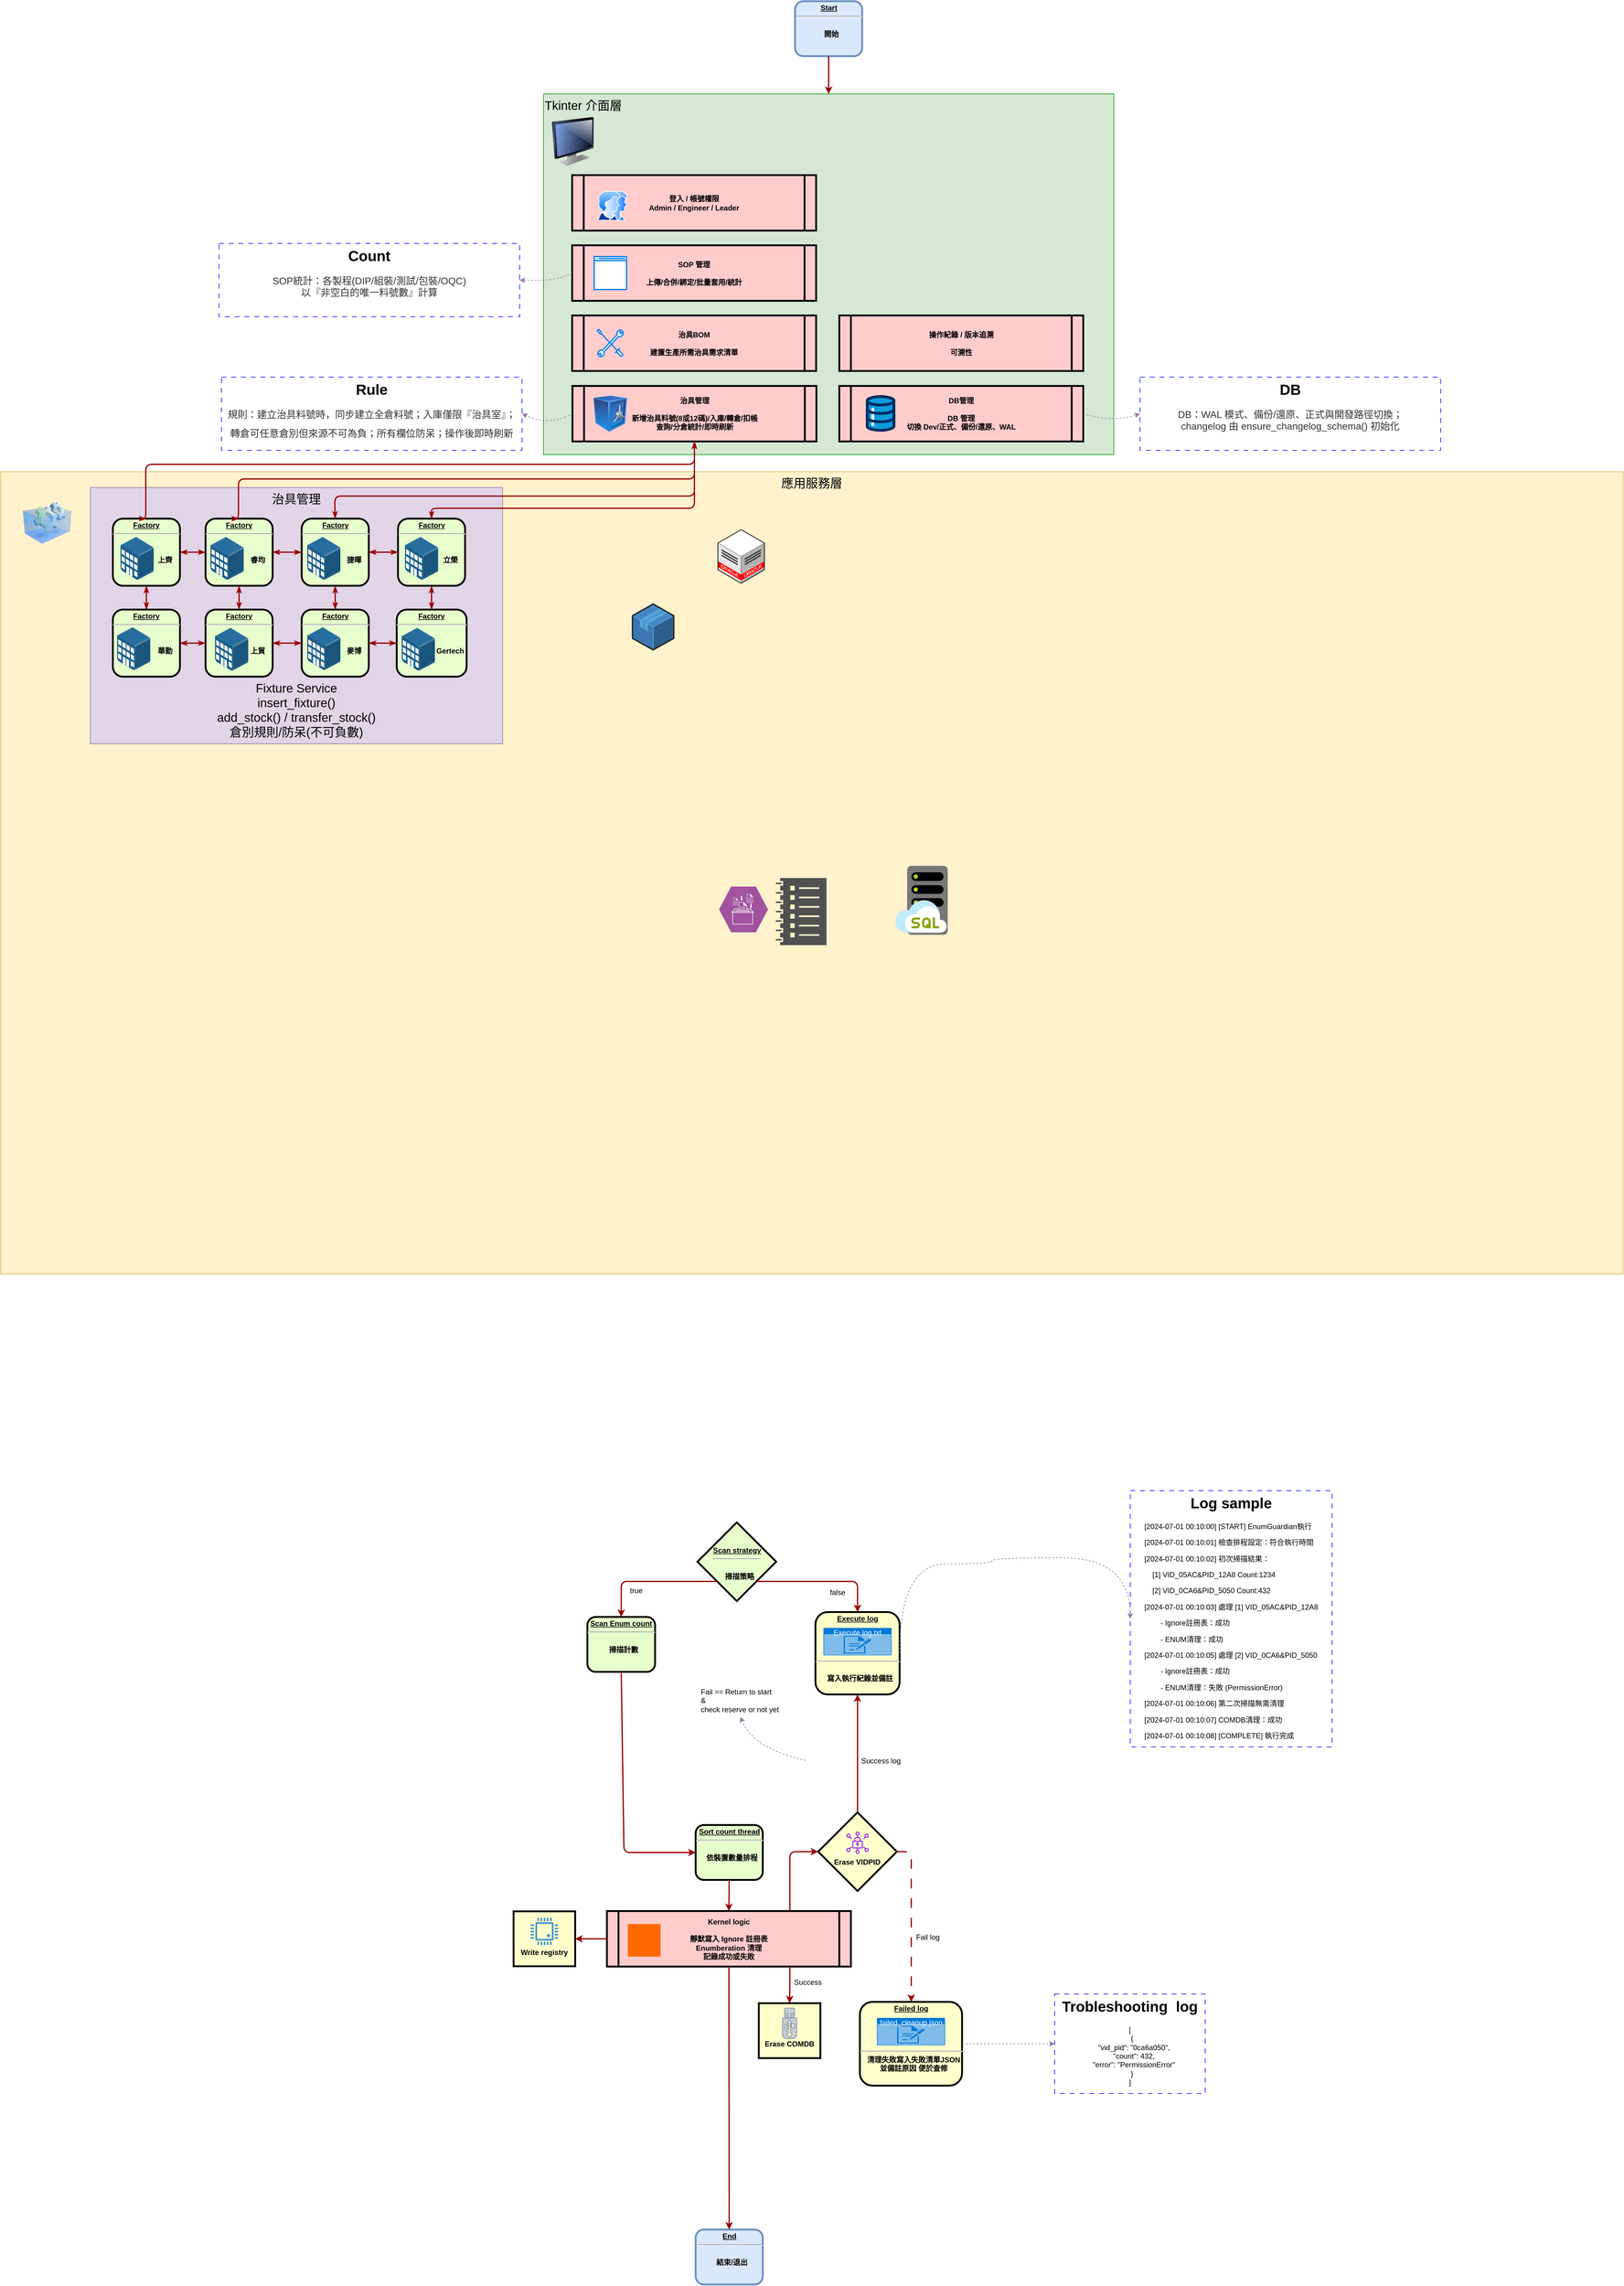 <mxfile version="28.1.0">
  <diagram name="第1頁" id="_NxodvjAOO-UwxukyWYw">
    <mxGraphModel dx="2137" dy="738" grid="0" gridSize="10" guides="1" tooltips="1" connect="1" arrows="1" fold="1" page="1" pageScale="1" pageWidth="827" pageHeight="1169" math="0" shadow="0">
      <root>
        <mxCell id="0" />
        <mxCell id="1" parent="0" />
        <mxCell id="VIas7DstL4jLXsS-fGNQ-130" value="&lt;span style=&quot;font-size: 20px; text-align: center;&quot;&gt;Tkinter 介面層&lt;/span&gt;" style="whiteSpace=wrap;html=1;fillColor=#d5e8d4;fontSize=14;strokeColor=#009900;verticalAlign=top;align=left;" vertex="1" parent="1">
          <mxGeometry x="798" y="231" width="935" height="591" as="geometry" />
        </mxCell>
        <mxCell id="VIas7DstL4jLXsS-fGNQ-63" value="&lt;span style=&quot;font-size: 20px;&quot;&gt;應用服務層&lt;/span&gt;" style="whiteSpace=wrap;html=1;fillColor=#fff2cc;fontSize=14;strokeColor=#d6b656;verticalAlign=top;align=center;" vertex="1" parent="1">
          <mxGeometry x="-92" y="850" width="2660" height="1315" as="geometry" />
        </mxCell>
        <mxCell id="VIas7DstL4jLXsS-fGNQ-120" value="&lt;span style=&quot;font-size: 20px;&quot;&gt;治具管理&lt;/span&gt;&lt;br&gt;&lt;br&gt;&lt;br&gt;&lt;br&gt;&lt;br&gt;&lt;br&gt;&lt;br&gt;&lt;br&gt;&lt;br&gt;&lt;br&gt;&lt;br&gt;&lt;br&gt;&lt;br&gt;&lt;br&gt;&lt;br&gt;&lt;br&gt;&lt;br&gt;&lt;br&gt;&lt;div style=&quot;&quot;&gt;&lt;span style=&quot;font-size: 20px;&quot;&gt;Fixture Service&lt;/span&gt;&lt;/div&gt;&lt;div style=&quot;&quot;&gt;&lt;span style=&quot;font-size: 20px;&quot;&gt;insert_fixture()&lt;/span&gt;&lt;/div&gt;&lt;div style=&quot;&quot;&gt;&lt;span style=&quot;font-size: 20px;&quot;&gt;add_stock() / transfer_stock()&lt;/span&gt;&lt;/div&gt;&lt;div style=&quot;&quot;&gt;&lt;span style=&quot;font-size: 20px;&quot;&gt;倉別規則/防呆(不可負數)&lt;/span&gt;&lt;/div&gt;" style="whiteSpace=wrap;html=1;fillColor=#e1d5e7;fontSize=14;strokeColor=#9673a6;verticalAlign=top;" vertex="1" parent="1">
          <mxGeometry x="55" y="876" width="676" height="420" as="geometry" />
        </mxCell>
        <mxCell id="VIas7DstL4jLXsS-fGNQ-39" value="&lt;p style=&quot;margin: 0px; margin-top: 4px; text-align: center; text-decoration: underline;&quot;&gt;Factory&lt;/p&gt;&lt;hr&gt;&lt;p style=&quot;margin: 0px; margin-left: 8px;&quot;&gt;&lt;span style=&quot;background-color: transparent; color: light-dark(rgb(0, 0, 0), rgb(255, 255, 255));&quot;&gt;&lt;br&gt;&lt;/span&gt;&lt;/p&gt;&lt;p style=&quot;margin: 0px; margin-left: 8px;&quot;&gt;&lt;span style=&quot;background-color: transparent; color: light-dark(rgb(0, 0, 0), rgb(255, 255, 255));&quot;&gt;&lt;span style=&quot;white-space: pre;&quot;&gt;&#x9;&lt;/span&gt;&lt;br&gt;&lt;span style=&quot;white-space: pre;&quot;&gt;&#x9;&lt;/span&gt;&lt;span style=&quot;white-space: pre;&quot;&gt;&#x9;&lt;/span&gt;華勤&lt;/span&gt;&lt;/p&gt;&lt;p style=&quot;margin: 0px; margin-left: 8px;&quot;&gt;&lt;/p&gt;&lt;p style=&quot;margin: 0px; margin-left: 8px;&quot;&gt;&lt;/p&gt;" style="verticalAlign=middle;align=center;overflow=fill;fontSize=12;fontFamily=Helvetica;html=1;rounded=1;fontStyle=1;strokeWidth=3;fillColor=#E6FFCC;strokeOpacity=100;" vertex="1" parent="1">
          <mxGeometry x="92" y="1076" width="110" height="110" as="geometry" />
        </mxCell>
        <mxCell id="GHc4ciqTXYVALi_jFt4Q-3" value="&#xa;&#xa;&#xa;Write registry" style="whiteSpace=wrap;align=center;verticalAlign=middle;fontStyle=1;strokeWidth=3;fillColor=#FFFFCC" parent="1" vertex="1">
          <mxGeometry x="749" y="3209.5" width="101" height="90" as="geometry" />
        </mxCell>
        <mxCell id="GHc4ciqTXYVALi_jFt4Q-4" value="Kernel logic&#xa;&#xa;靜默寫入 Ignore 註冊表&#xa;Enumberation 清理&#xa;記錄成功或失敗" style="shape=process;whiteSpace=wrap;align=center;verticalAlign=middle;size=0.048;fontStyle=1;strokeWidth=3;fillColor=#FFCCCC" parent="1" vertex="1">
          <mxGeometry x="902" y="3209" width="400" height="91" as="geometry" />
        </mxCell>
        <mxCell id="GHc4ciqTXYVALi_jFt4Q-6" value="" style="edgeStyle=elbowEdgeStyle;elbow=horizontal;strokeColor=#990000;strokeWidth=2;entryX=1;entryY=0.5;entryDx=0;entryDy=0;exitX=0;exitY=0.5;exitDx=0;exitDy=0;" parent="1" source="GHc4ciqTXYVALi_jFt4Q-4" target="GHc4ciqTXYVALi_jFt4Q-3" edge="1">
          <mxGeometry width="100" height="100" relative="1" as="geometry">
            <mxPoint x="1056" y="3436" as="sourcePoint" />
            <mxPoint x="746" y="3477" as="targetPoint" />
            <Array as="points">
              <mxPoint x="874" y="3246" />
            </Array>
          </mxGeometry>
        </mxCell>
        <mxCell id="GHc4ciqTXYVALi_jFt4Q-7" value="true" style="text;spacingTop=-5;align=center" parent="1" vertex="1">
          <mxGeometry x="935" y="2675" width="30.5" height="17" as="geometry" />
        </mxCell>
        <mxCell id="GHc4ciqTXYVALi_jFt4Q-9" value="&lt;p style=&quot;margin: 0px; margin-top: 4px; text-align: center; text-decoration: underline;&quot;&gt;Factory&lt;/p&gt;&lt;hr&gt;&lt;p style=&quot;margin: 0px; margin-left: 8px;&quot;&gt;&lt;span style=&quot;background-color: transparent; color: light-dark(rgb(0, 0, 0), rgb(255, 255, 255));&quot;&gt;&lt;br&gt;&lt;/span&gt;&lt;/p&gt;&lt;p style=&quot;margin: 0px; margin-left: 8px;&quot;&gt;&lt;span style=&quot;background-color: transparent; color: light-dark(rgb(0, 0, 0), rgb(255, 255, 255));&quot;&gt;&lt;span style=&quot;white-space: pre;&quot;&gt;&#x9;&lt;/span&gt;&lt;br&gt;&lt;span style=&quot;white-space: pre;&quot;&gt;&#x9;&lt;/span&gt;&lt;span style=&quot;white-space: pre;&quot;&gt;&#x9;&lt;/span&gt;上齊&lt;/span&gt;&lt;/p&gt;&lt;p style=&quot;margin: 0px; margin-left: 8px;&quot;&gt;&lt;/p&gt;&lt;p style=&quot;margin: 0px; margin-left: 8px;&quot;&gt;&lt;/p&gt;" style="verticalAlign=middle;align=center;overflow=fill;fontSize=12;fontFamily=Helvetica;html=1;rounded=1;fontStyle=1;strokeWidth=3;fillColor=#E6FFCC;strokeOpacity=100;" parent="1" vertex="1">
          <mxGeometry x="92" y="927" width="110" height="110" as="geometry" />
        </mxCell>
        <mxCell id="GHc4ciqTXYVALi_jFt4Q-10" value="&lt;p style=&quot;font-weight: 700; text-wrap-mode: nowrap; text-decoration-line: underline; margin: 4px 0px 0px;&quot;&gt;Scan strategy&lt;/p&gt;&lt;hr style=&quot;font-weight: 700; text-wrap-mode: nowrap;&quot;&gt;&lt;p style=&quot;font-weight: 700; text-wrap-mode: nowrap; margin: 0px 0px 0px 8px;&quot;&gt;&lt;br&gt;&lt;/p&gt;&lt;p style=&quot;font-weight: 700; text-wrap-mode: nowrap; margin: 0px 0px 0px 8px;&quot;&gt;掃描策略&lt;/p&gt;" style="rhombus;whiteSpace=wrap;html=1;fillColor=#E6FFCC;strokeColor=#000000;strokeWidth=3;" parent="1" vertex="1">
          <mxGeometry x="1050.5" y="2572" width="129" height="129" as="geometry" />
        </mxCell>
        <mxCell id="GHc4ciqTXYVALi_jFt4Q-13" value="&lt;p style=&quot;margin: 0px; margin-top: 4px; text-align: center; text-decoration: underline;&quot;&gt;&lt;strong&gt;Start&lt;/strong&gt;&lt;/p&gt;&lt;hr&gt;&lt;p style=&quot;margin: 0px 0px 0px 8px;&quot;&gt;&lt;span style=&quot;background-color: transparent; color: light-dark(rgb(0, 0, 0), rgb(255, 255, 255));&quot;&gt;&lt;br&gt;開始&lt;/span&gt;&lt;/p&gt;" style="verticalAlign=middle;align=center;overflow=fill;fontSize=12;fontFamily=Helvetica;html=1;rounded=1;fontStyle=1;strokeWidth=3;fillColor=#dae8fc;strokeColor=#6c8ebf;" parent="1" vertex="1">
          <mxGeometry x="1210.5" y="79" width="110" height="90" as="geometry" />
        </mxCell>
        <mxCell id="GHc4ciqTXYVALi_jFt4Q-14" value="&lt;h1 style=&quot;margin-top: 0px;&quot;&gt;Rule&lt;/h1&gt;&lt;p style=&quot;&quot;&gt;&lt;span style=&quot;color: rgb(51, 51, 51); font-family: &amp;quot;trebuchet ms&amp;quot;, verdana, arial, sans-serif; font-size: 16px; text-wrap-mode: nowrap;&quot;&gt;規則：建立治具料號時，同步建立全倉料號；入庫僅限『治具室』；&lt;/span&gt;&lt;/p&gt;&lt;p style=&quot;&quot;&gt;&lt;span style=&quot;color: rgb(51, 51, 51); font-family: &amp;quot;trebuchet ms&amp;quot;, verdana, arial, sans-serif; font-size: 16px; text-wrap-mode: nowrap;&quot;&gt;轉倉可任意倉別但來源不可為負；所有欄位防呆；操作後即時刷新&lt;/span&gt;&lt;/p&gt;&lt;p&gt;&lt;/p&gt;" style="text;html=1;whiteSpace=wrap;overflow=hidden;rounded=0;align=center;fillColor=none;strokeColor=#0000FF;dashed=1;dashPattern=8 8;" parent="1" vertex="1">
          <mxGeometry x="270" y="695" width="492.9" height="120" as="geometry" />
        </mxCell>
        <mxCell id="GHc4ciqTXYVALi_jFt4Q-16" value="&lt;p style=&quot;margin: 0px; margin-top: 4px; text-align: center; text-decoration: underline;&quot;&gt;Scan Enum count&lt;/p&gt;&lt;hr&gt;&lt;p style=&quot;margin: 0px; margin-left: 8px;&quot;&gt;&lt;br&gt;&lt;/p&gt;&lt;p style=&quot;margin: 0px; margin-left: 8px;&quot;&gt;掃描計數&lt;/p&gt;" style="verticalAlign=middle;align=center;overflow=fill;fontSize=12;fontFamily=Helvetica;html=1;rounded=1;fontStyle=1;strokeWidth=3;fillColor=#E6FFCC;strokeOpacity=100;" parent="1" vertex="1">
          <mxGeometry x="870" y="2727" width="111" height="90" as="geometry" />
        </mxCell>
        <mxCell id="GHc4ciqTXYVALi_jFt4Q-17" value="" style="edgeStyle=orthogonalEdgeStyle;strokeColor=#990000;strokeWidth=2;entryX=0.5;entryY=0;entryDx=0;entryDy=0;exitX=0;exitY=1;exitDx=0;exitDy=0;" parent="1" source="GHc4ciqTXYVALi_jFt4Q-10" target="GHc4ciqTXYVALi_jFt4Q-16" edge="1">
          <mxGeometry width="100" height="100" relative="1" as="geometry">
            <mxPoint x="1041" y="2973" as="sourcePoint" />
            <mxPoint x="987" y="2953" as="targetPoint" />
          </mxGeometry>
        </mxCell>
        <mxCell id="GHc4ciqTXYVALi_jFt4Q-18" value="" style="edgeStyle=orthogonalEdgeStyle;strokeColor=#990000;strokeWidth=2;exitX=1;exitY=1;exitDx=0;exitDy=0;entryX=0.5;entryY=0;entryDx=0;entryDy=0;" parent="1" source="GHc4ciqTXYVALi_jFt4Q-10" target="GHc4ciqTXYVALi_jFt4Q-19" edge="1">
          <mxGeometry width="100" height="100" relative="1" as="geometry">
            <mxPoint x="1180" y="2952.02" as="sourcePoint" />
            <mxPoint x="1290" y="2865" as="targetPoint" />
          </mxGeometry>
        </mxCell>
        <mxCell id="GHc4ciqTXYVALi_jFt4Q-19" value="&lt;p style=&quot;margin: 0px; margin-top: 4px; text-align: center; text-decoration: underline;&quot;&gt;&lt;strong&gt;Execute log&lt;/strong&gt;&lt;/p&gt;&lt;p style=&quot;margin: 0px; margin-top: 4px; text-align: center; text-decoration: underline;&quot;&gt;&lt;strong&gt;&lt;br&gt;&lt;/strong&gt;&lt;/p&gt;&lt;p style=&quot;margin: 0px; margin-top: 4px; text-align: center; text-decoration: underline;&quot;&gt;&lt;strong&gt;&lt;br&gt;&lt;/strong&gt;&lt;/p&gt;&lt;p style=&quot;margin: 0px; margin-top: 4px; text-align: center; text-decoration: underline;&quot;&gt;&lt;strong&gt;&lt;br&gt;&lt;/strong&gt;&lt;/p&gt;&lt;hr&gt;&lt;p style=&quot;margin: 0px; margin-left: 8px;&quot;&gt;&lt;span style=&quot;background-color: transparent; color: light-dark(rgb(0, 0, 0), rgb(255, 255, 255));&quot;&gt;&lt;br&gt;&lt;/span&gt;&lt;/p&gt;&lt;p style=&quot;margin: 0px; margin-left: 8px;&quot;&gt;&lt;span style=&quot;background-color: transparent; color: light-dark(rgb(0, 0, 0), rgb(255, 255, 255));&quot;&gt;寫入執行紀錄並備註&lt;/span&gt;&lt;/p&gt;" style="verticalAlign=middle;align=center;overflow=fill;fontSize=12;fontFamily=Helvetica;html=1;rounded=1;fontStyle=1;strokeWidth=3;fillColor=#FFFFCC;strokeOpacity=100;strokeColor=default;" parent="1" vertex="1">
          <mxGeometry x="1243.9" y="2719" width="138" height="135" as="geometry" />
        </mxCell>
        <mxCell id="GHc4ciqTXYVALi_jFt4Q-20" value="false" style="text;spacingTop=-5;align=center" parent="1" vertex="1">
          <mxGeometry x="1265" y="2678" width="30.5" height="17" as="geometry" />
        </mxCell>
        <mxCell id="GHc4ciqTXYVALi_jFt4Q-21" value="&lt;p style=&quot;margin: 0px; margin-top: 4px; text-align: center; text-decoration: underline;&quot;&gt;Sort count thread&lt;/p&gt;&lt;hr&gt;&lt;p style=&quot;margin: 0px; margin-left: 8px;&quot;&gt;&lt;br&gt;&lt;/p&gt;&lt;p style=&quot;margin: 0px; margin-left: 8px;&quot;&gt;依裝置數量排程&lt;/p&gt;" style="verticalAlign=middle;align=center;overflow=fill;fontSize=12;fontFamily=Helvetica;html=1;rounded=1;fontStyle=1;strokeWidth=3;fillColor=#E6FFCC;strokeOpacity=100;" parent="1" vertex="1">
          <mxGeometry x="1047.5" y="3068" width="110" height="90" as="geometry" />
        </mxCell>
        <mxCell id="GHc4ciqTXYVALi_jFt4Q-22" value="" style="edgeStyle=none;noEdgeStyle=1;strokeColor=#990000;strokeWidth=2;exitX=0.5;exitY=1;exitDx=0;exitDy=0;entryX=0;entryY=0.5;entryDx=0;entryDy=0;" parent="1" source="GHc4ciqTXYVALi_jFt4Q-16" target="GHc4ciqTXYVALi_jFt4Q-21" edge="1">
          <mxGeometry width="100" height="100" relative="1" as="geometry">
            <mxPoint x="1024" y="3020" as="sourcePoint" />
            <mxPoint x="1025" y="3071" as="targetPoint" />
            <Array as="points">
              <mxPoint x="930" y="3113" />
            </Array>
          </mxGeometry>
        </mxCell>
        <mxCell id="GHc4ciqTXYVALi_jFt4Q-23" value="" style="edgeStyle=none;noEdgeStyle=1;strokeColor=#990000;strokeWidth=2;exitX=0.5;exitY=1;exitDx=0;exitDy=0;entryX=0.5;entryY=0;entryDx=0;entryDy=0;" parent="1" source="GHc4ciqTXYVALi_jFt4Q-21" target="GHc4ciqTXYVALi_jFt4Q-4" edge="1">
          <mxGeometry width="100" height="100" relative="1" as="geometry">
            <mxPoint x="1046" y="3175" as="sourcePoint" />
            <mxPoint x="1047" y="3226" as="targetPoint" />
          </mxGeometry>
        </mxCell>
        <mxCell id="GHc4ciqTXYVALi_jFt4Q-24" value="" style="pointerEvents=1;shadow=0;dashed=0;html=1;strokeColor=none;fillColor=#4495D1;labelPosition=center;verticalLabelPosition=bottom;verticalAlign=top;align=center;outlineConnect=0;shape=mxgraph.veeam.cpu;" parent="1" vertex="1">
          <mxGeometry x="777.1" y="3220" width="44.8" height="44.8" as="geometry" />
        </mxCell>
        <mxCell id="GHc4ciqTXYVALi_jFt4Q-25" value="" style="points=[];aspect=fixed;html=1;align=center;shadow=0;dashed=0;fillColor=#FF6A00;strokeColor=none;shape=mxgraph.alibaba_cloud.logic_composer;movable=1;resizable=1;rotatable=1;deletable=1;editable=1;locked=0;connectable=1;" parent="1" vertex="1">
          <mxGeometry x="936.3" y="3230.3" width="53.7" height="53.4" as="geometry" />
        </mxCell>
        <mxCell id="GHc4ciqTXYVALi_jFt4Q-26" value="&lt;p style=&quot;font-weight: 700; text-wrap-mode: nowrap; margin: 4px 0px 0px;&quot;&gt;&lt;span style=&quot;text-wrap-mode: wrap; background-color: transparent; color: light-dark(rgb(0, 0, 0), rgb(255, 255, 255));&quot;&gt;&lt;br&gt;&lt;br&gt;Erase VIDPID&lt;/span&gt;&lt;/p&gt;" style="rhombus;whiteSpace=wrap;html=1;fillColor=#FFFFCC;strokeColor=default;strokeWidth=3;" parent="1" vertex="1">
          <mxGeometry x="1248.4" y="3047.16" width="129" height="129" as="geometry" />
        </mxCell>
        <mxCell id="GHc4ciqTXYVALi_jFt4Q-27" value="" style="sketch=0;points=[[0,0,0],[0.25,0,0],[0.5,0,0],[0.75,0,0],[1,0,0],[0,1,0],[0.25,1,0],[0.5,1,0],[0.75,1,0],[1,1,0],[0,0.25,0],[0,0.5,0],[0,0.75,0],[1,0.25,0],[1,0.5,0],[1,0.75,0]];outlineConnect=0;fontColor=#232F3E;fillColor=none;strokeColor=#7F00FF;dashed=0;verticalLabelPosition=bottom;verticalAlign=top;align=center;html=1;fontSize=12;fontStyle=0;aspect=fixed;shape=mxgraph.aws4.resourceIcon;resIcon=mxgraph.aws4.clean_rooms;" parent="1" vertex="1">
          <mxGeometry x="1289.85" y="3074.1" width="46.1" height="46.1" as="geometry" />
        </mxCell>
        <mxCell id="GHc4ciqTXYVALi_jFt4Q-28" value="" style="edgeStyle=elbowEdgeStyle;elbow=horizontal;strokeColor=#990000;strokeWidth=2;entryX=0;entryY=0.5;entryDx=0;entryDy=0;exitX=0.75;exitY=0;exitDx=0;exitDy=0;" parent="1" source="GHc4ciqTXYVALi_jFt4Q-4" target="GHc4ciqTXYVALi_jFt4Q-26" edge="1">
          <mxGeometry width="100" height="100" relative="1" as="geometry">
            <mxPoint x="1304" y="3256.44" as="sourcePoint" />
            <mxPoint x="1363" y="3254" as="targetPoint" />
            <Array as="points">
              <mxPoint x="1202" y="3156" />
            </Array>
          </mxGeometry>
        </mxCell>
        <mxCell id="GHc4ciqTXYVALi_jFt4Q-29" value="" style="edgeStyle=elbowEdgeStyle;strokeColor=#990000;strokeWidth=2;exitX=0.5;exitY=0;exitDx=0;exitDy=0;entryX=0.5;entryY=1;entryDx=0;entryDy=0;elbow=vertical;" parent="1" source="GHc4ciqTXYVALi_jFt4Q-26" target="GHc4ciqTXYVALi_jFt4Q-19" edge="1">
          <mxGeometry width="100" height="100" relative="1" as="geometry">
            <mxPoint x="1362" y="3170" as="sourcePoint" />
            <mxPoint x="1443" y="3114" as="targetPoint" />
          </mxGeometry>
        </mxCell>
        <mxCell id="GHc4ciqTXYVALi_jFt4Q-30" value="" style="edgeStyle=elbowEdgeStyle;elbow=horizontal;strokeColor=#990000;strokeWidth=2;dashed=1;dashPattern=8 8;entryX=0.5;entryY=0;entryDx=0;entryDy=0;exitX=1;exitY=0.5;exitDx=0;exitDy=0;" parent="1" source="GHc4ciqTXYVALi_jFt4Q-26" target="GHc4ciqTXYVALi_jFt4Q-40" edge="1">
          <mxGeometry width="100" height="100" relative="1" as="geometry">
            <mxPoint x="1429" y="3320" as="sourcePoint" />
            <mxPoint x="1429" y="3365" as="targetPoint" />
            <Array as="points">
              <mxPoint x="1401" y="3370" />
            </Array>
          </mxGeometry>
        </mxCell>
        <mxCell id="GHc4ciqTXYVALi_jFt4Q-32" value="Success log" style="text;whiteSpace=wrap;" parent="1" vertex="1">
          <mxGeometry x="1316.75" y="2949" width="70" height="26.67" as="geometry" />
        </mxCell>
        <mxCell id="GHc4ciqTXYVALi_jFt4Q-33" value="Fail log" style="text;whiteSpace=wrap;" parent="1" vertex="1">
          <mxGeometry x="1407" y="3238.13" width="45" height="26.67" as="geometry" />
        </mxCell>
        <mxCell id="GHc4ciqTXYVALi_jFt4Q-34" value="Fail == Return to start &#xa;&amp;&#xa;check reserve or not yet" style="text;whiteSpace=wrap;" parent="1" vertex="1">
          <mxGeometry x="1054" y="2836" width="134" height="55" as="geometry" />
        </mxCell>
        <mxCell id="GHc4ciqTXYVALi_jFt4Q-35" value="" style="curved=1;endArrow=classic;html=1;rounded=0;entryX=0.5;entryY=1;entryDx=0;entryDy=0;fillColor=#e1d5e7;strokeColor=#9673a6;dashed=1;" parent="1" target="GHc4ciqTXYVALi_jFt4Q-34" edge="1">
          <mxGeometry width="50" height="50" relative="1" as="geometry">
            <mxPoint x="1228" y="2962" as="sourcePoint" />
            <mxPoint x="1319" y="3022" as="targetPoint" />
            <Array as="points">
              <mxPoint x="1141" y="2942" />
            </Array>
          </mxGeometry>
        </mxCell>
        <mxCell id="GHc4ciqTXYVALi_jFt4Q-36" value="&#xa;&#xa;&#xa;Erase COMDB" style="whiteSpace=wrap;align=center;verticalAlign=middle;fontStyle=1;strokeWidth=3;fillColor=#FFFFCC" parent="1" vertex="1">
          <mxGeometry x="1151" y="3360" width="101" height="90" as="geometry" />
        </mxCell>
        <mxCell id="GHc4ciqTXYVALi_jFt4Q-37" value="" style="fontColor=#0066CC;verticalAlign=top;verticalLabelPosition=bottom;labelPosition=center;align=center;html=1;outlineConnect=0;fillColor=#CCCCCC;strokeColor=#6881B3;gradientColor=none;gradientDirection=north;strokeWidth=2;shape=mxgraph.networks.usb_stick;" parent="1" vertex="1">
          <mxGeometry x="1190" y="3368" width="23" height="50" as="geometry" />
        </mxCell>
        <mxCell id="GHc4ciqTXYVALi_jFt4Q-38" value="" style="edgeStyle=elbowEdgeStyle;elbow=vertical;strokeColor=#990000;strokeWidth=2;entryX=0.5;entryY=0;entryDx=0;entryDy=0;exitX=0.75;exitY=1;exitDx=0;exitDy=0;" parent="1" source="GHc4ciqTXYVALi_jFt4Q-4" target="GHc4ciqTXYVALi_jFt4Q-36" edge="1">
          <mxGeometry width="100" height="100" relative="1" as="geometry">
            <mxPoint x="1100" y="3375" as="sourcePoint" />
            <mxPoint x="957" y="3319" as="targetPoint" />
          </mxGeometry>
        </mxCell>
        <mxCell id="GHc4ciqTXYVALi_jFt4Q-39" value="&lt;h1 style=&quot;margin-top: 0px;&quot;&gt;Log sample&lt;/h1&gt;&lt;p style=&quot;text-align: left;&quot;&gt;[2024-07-01 00:10:00] [START] EnumGuardian執行&lt;/p&gt;&lt;p style=&quot;text-align: left;&quot;&gt;[2024-07-01 00:10:01] 檢查排程設定：符合執行時間&lt;/p&gt;&lt;p style=&quot;text-align: left;&quot;&gt;[2024-07-01 00:10:02] 初次掃描結果：&lt;/p&gt;&lt;p style=&quot;text-align: left;&quot;&gt;&amp;nbsp; &amp;nbsp; [1] VID_05AC&amp;amp;PID_12A8 Count:1234&lt;/p&gt;&lt;p style=&quot;text-align: left;&quot;&gt;&amp;nbsp; &amp;nbsp; [2] VID_0CA6&amp;amp;PID_5050 Count:432&lt;/p&gt;&lt;p style=&quot;text-align: left;&quot;&gt;[2024-07-01 00:10:03] 處理 [1] VID_05AC&amp;amp;PID_12A8&lt;/p&gt;&lt;p style=&quot;text-align: left;&quot;&gt;&amp;nbsp; &amp;nbsp; &amp;nbsp; &amp;nbsp; - Ignore註冊表：成功&lt;/p&gt;&lt;p style=&quot;text-align: left;&quot;&gt;&amp;nbsp; &amp;nbsp; &amp;nbsp; &amp;nbsp; - ENUM清理：成功&lt;/p&gt;&lt;p style=&quot;text-align: left;&quot;&gt;[2024-07-01 00:10:05] 處理 [2] VID_0CA6&amp;amp;PID_5050&lt;/p&gt;&lt;p style=&quot;text-align: left;&quot;&gt;&amp;nbsp; &amp;nbsp; &amp;nbsp; &amp;nbsp; - Ignore註冊表：成功&lt;/p&gt;&lt;p style=&quot;text-align: left;&quot;&gt;&amp;nbsp; &amp;nbsp; &amp;nbsp; &amp;nbsp; - ENUM清理：失敗 (PermissionError)&lt;/p&gt;&lt;p style=&quot;text-align: left;&quot;&gt;[2024-07-01 00:10:06] 第二次掃描無需清理&lt;/p&gt;&lt;p style=&quot;text-align: left;&quot;&gt;[2024-07-01 00:10:07] COMDB清理：成功&lt;/p&gt;&lt;p style=&quot;text-align: left;&quot;&gt;[2024-07-01 00:10:08] [COMPLETE] 執行完成&lt;/p&gt;&lt;div style=&quot;text-align: left;&quot;&gt;&lt;br&gt;&lt;/div&gt;&lt;p&gt;&lt;/p&gt;" style="text;html=1;whiteSpace=wrap;overflow=hidden;rounded=0;align=center;fillColor=none;strokeColor=#0000FF;dashed=1;dashPattern=8 8;" parent="1" vertex="1">
          <mxGeometry x="1760" y="2520" width="331" height="420" as="geometry" />
        </mxCell>
        <mxCell id="GHc4ciqTXYVALi_jFt4Q-40" value="&lt;p style=&quot;margin: 0px; margin-top: 4px; text-align: center; text-decoration: underline;&quot;&gt;Failed log&lt;/p&gt;&lt;p style=&quot;margin: 0px; margin-top: 4px; text-align: center; text-decoration: underline;&quot;&gt;&lt;strong&gt;&lt;br&gt;&lt;/strong&gt;&lt;/p&gt;&lt;p style=&quot;margin: 0px; margin-top: 4px; text-align: center; text-decoration: underline;&quot;&gt;&lt;strong&gt;&lt;br&gt;&lt;/strong&gt;&lt;/p&gt;&lt;p style=&quot;margin: 0px; margin-top: 4px; text-align: center; text-decoration: underline;&quot;&gt;&lt;strong&gt;&lt;br&gt;&lt;/strong&gt;&lt;/p&gt;&lt;hr&gt;&lt;p style=&quot;margin: 0px; margin-left: 8px;&quot;&gt;&lt;span style=&quot;background-color: transparent; color: light-dark(rgb(0, 0, 0), rgb(255, 255, 255));&quot;&gt;清理失敗寫入失敗清單JSON&lt;br&gt;並備註原因 便於查修&lt;/span&gt;&lt;br&gt;&lt;/p&gt;" style="verticalAlign=middle;align=center;overflow=fill;fontSize=12;fontFamily=Helvetica;html=1;rounded=1;fontStyle=1;strokeWidth=3;fillColor=#FFFFCC;strokeOpacity=100;strokeColor=default;" parent="1" vertex="1">
          <mxGeometry x="1316.75" y="3357.87" width="167.5" height="137.25" as="geometry" />
        </mxCell>
        <mxCell id="GHc4ciqTXYVALi_jFt4Q-41" value="&lt;font&gt;failed_cleanup.json&lt;/font&gt;" style="html=1;whiteSpace=wrap;strokeColor=none;fillColor=#0079D6;labelPosition=center;verticalLabelPosition=middle;verticalAlign=top;align=center;fontSize=12;outlineConnect=0;spacingTop=-6;fontColor=#FFFFFF;sketch=0;shape=mxgraph.sitemap.log;" parent="1" vertex="1">
          <mxGeometry x="1344.65" y="3384.12" width="111.7" height="45" as="geometry" />
        </mxCell>
        <mxCell id="GHc4ciqTXYVALi_jFt4Q-42" value="&lt;p style=&quot;margin: 0px; margin-top: 4px; text-align: center; text-decoration: underline;&quot;&gt;End&lt;/p&gt;&lt;hr&gt;&lt;p style=&quot;margin: 0px 0px 0px 8px;&quot;&gt;&lt;span style=&quot;background-color: transparent; color: light-dark(rgb(0, 0, 0), rgb(255, 255, 255));&quot;&gt;&lt;br&gt;結束/退出&lt;/span&gt;&lt;/p&gt;" style="verticalAlign=middle;align=center;overflow=fill;fontSize=12;fontFamily=Helvetica;html=1;rounded=1;fontStyle=1;strokeWidth=3;fillColor=#dae8fc;strokeColor=#6c8ebf;" parent="1" vertex="1">
          <mxGeometry x="1047.5" y="3731" width="110" height="90" as="geometry" />
        </mxCell>
        <mxCell id="GHc4ciqTXYVALi_jFt4Q-43" value="" style="edgeStyle=none;noEdgeStyle=1;strokeColor=#990000;strokeWidth=2;exitX=0.5;exitY=1;exitDx=0;exitDy=0;entryX=0.5;entryY=0;entryDx=0;entryDy=0;" parent="1" source="GHc4ciqTXYVALi_jFt4Q-4" target="GHc4ciqTXYVALi_jFt4Q-42" edge="1">
          <mxGeometry width="100" height="100" relative="1" as="geometry">
            <mxPoint x="1127" y="3373" as="sourcePoint" />
            <mxPoint x="1126" y="3424" as="targetPoint" />
          </mxGeometry>
        </mxCell>
        <mxCell id="GHc4ciqTXYVALi_jFt4Q-44" value="Execute log.txt" style="html=1;whiteSpace=wrap;strokeColor=none;fillColor=#0079D6;labelPosition=center;verticalLabelPosition=middle;verticalAlign=top;align=center;fontSize=12;outlineConnect=0;spacingTop=-6;fontColor=#FFFFFF;sketch=0;shape=mxgraph.sitemap.log;" parent="1" vertex="1">
          <mxGeometry x="1257.05" y="2745" width="111.7" height="45" as="geometry" />
        </mxCell>
        <mxCell id="GHc4ciqTXYVALi_jFt4Q-45" value="" style="endArrow=classic;html=1;rounded=0;exitX=1;exitY=0.5;exitDx=0;exitDy=0;entryX=0;entryY=0.5;entryDx=0;entryDy=0;fillColor=#e1d5e7;strokeColor=#9673a6;dashed=1;edgeStyle=orthogonalEdgeStyle;elbow=vertical;curved=1;" parent="1" source="GHc4ciqTXYVALi_jFt4Q-19" target="GHc4ciqTXYVALi_jFt4Q-39" edge="1">
          <mxGeometry width="50" height="50" relative="1" as="geometry">
            <mxPoint x="1702" y="2698" as="sourcePoint" />
            <mxPoint x="1548" y="2508" as="targetPoint" />
            <Array as="points">
              <mxPoint x="1382" y="2640" />
              <mxPoint x="1534" y="2640" />
              <mxPoint x="1534" y="2630" />
              <mxPoint x="1760" y="2630" />
            </Array>
          </mxGeometry>
        </mxCell>
        <mxCell id="GHc4ciqTXYVALi_jFt4Q-46" value="Success" style="text;whiteSpace=wrap;" parent="1" vertex="1">
          <mxGeometry x="1207" y="3312" width="51" height="26.67" as="geometry" />
        </mxCell>
        <mxCell id="GHc4ciqTXYVALi_jFt4Q-47" value="&lt;h1 style=&quot;margin-top: 0px;&quot;&gt;Trobleshooting&amp;nbsp; log&lt;/h1&gt;&lt;p style=&quot;&quot;&gt;&lt;span style=&quot;text-align: left;&quot;&gt;[&lt;/span&gt;&lt;br style=&quot;padding: 0px; margin: 0px; text-align: left;&quot;&gt;&lt;span style=&quot;text-align: left;&quot;&gt;&amp;nbsp; {&lt;/span&gt;&lt;br style=&quot;padding: 0px; margin: 0px; text-align: left;&quot;&gt;&lt;span style=&quot;text-align: left;&quot;&gt;&amp;nbsp; &amp;nbsp; &quot;vid_pid&quot;: &quot;0ca6a050&quot;,&lt;/span&gt;&lt;br style=&quot;padding: 0px; margin: 0px; text-align: left;&quot;&gt;&lt;span style=&quot;text-align: left;&quot;&gt;&amp;nbsp; &amp;nbsp; &quot;count&quot;: 432,&lt;/span&gt;&lt;br style=&quot;padding: 0px; margin: 0px; text-align: left;&quot;&gt;&lt;span style=&quot;text-align: left;&quot;&gt;&amp;nbsp; &amp;nbsp; &quot;error&quot;: &quot;PermissionError&quot;&lt;/span&gt;&lt;br style=&quot;padding: 0px; margin: 0px; text-align: left;&quot;&gt;&lt;span style=&quot;text-align: left;&quot;&gt;&amp;nbsp; }&lt;/span&gt;&lt;br style=&quot;padding: 0px; margin: 0px; text-align: left;&quot;&gt;&lt;span style=&quot;text-align: left;&quot;&gt;]&lt;/span&gt;&lt;/p&gt;&lt;p&gt;&lt;/p&gt;" style="text;html=1;whiteSpace=wrap;overflow=hidden;rounded=0;align=center;fillColor=none;strokeColor=#0000FF;dashed=1;dashPattern=8 8;" parent="1" vertex="1">
          <mxGeometry x="1636" y="3345" width="246.9" height="163" as="geometry" />
        </mxCell>
        <mxCell id="GHc4ciqTXYVALi_jFt4Q-48" value="" style="endArrow=classic;html=1;rounded=0;exitX=1;exitY=0.5;exitDx=0;exitDy=0;fillColor=#e1d5e7;strokeColor=#9673a6;dashed=1;elbow=vertical;entryX=0;entryY=0.5;entryDx=0;entryDy=0;" parent="1" source="GHc4ciqTXYVALi_jFt4Q-40" target="GHc4ciqTXYVALi_jFt4Q-47" edge="1">
          <mxGeometry width="50" height="50" relative="1" as="geometry">
            <mxPoint x="1631" y="3465" as="sourcePoint" />
            <mxPoint x="1556" y="3505" as="targetPoint" />
          </mxGeometry>
        </mxCell>
        <mxCell id="VIas7DstL4jLXsS-fGNQ-2" value="治具管理&#xa;&#xa;新增治具料號(8或12碼)/入庫/轉倉/扣帳&#xa;查詢/分倉統計/即時刷新" style="shape=process;whiteSpace=wrap;align=center;verticalAlign=middle;size=0.048;fontStyle=1;strokeWidth=3;fillColor=#FFCCCC;movable=1;resizable=1;rotatable=1;deletable=1;editable=1;locked=0;connectable=1;flipH=0;flipV=0;" vertex="1" parent="1">
          <mxGeometry x="845.5" y="709.5" width="400" height="91" as="geometry" />
        </mxCell>
        <mxCell id="VIas7DstL4jLXsS-fGNQ-16" value="" style="image;points=[];aspect=fixed;html=1;align=center;shadow=0;dashed=0;image=img/lib/allied_telesis/buildings/Medium_Business_Building.svg;" vertex="1" parent="1">
          <mxGeometry x="104.5" y="957" width="54.6" height="70.2" as="geometry" />
        </mxCell>
        <mxCell id="VIas7DstL4jLXsS-fGNQ-17" value="&lt;p style=&quot;margin: 0px; margin-top: 4px; text-align: center; text-decoration: underline;&quot;&gt;Factory&lt;/p&gt;&lt;hr&gt;&lt;p style=&quot;margin: 0px; margin-left: 8px;&quot;&gt;&lt;span style=&quot;background-color: transparent; color: light-dark(rgb(0, 0, 0), rgb(255, 255, 255));&quot;&gt;&lt;br&gt;&lt;/span&gt;&lt;/p&gt;&lt;p style=&quot;margin: 0px; margin-left: 8px;&quot;&gt;&lt;span style=&quot;background-color: transparent; color: light-dark(rgb(0, 0, 0), rgb(255, 255, 255));&quot;&gt;&lt;span style=&quot;white-space: pre;&quot;&gt;&#x9;&lt;/span&gt;&lt;br&gt;&lt;span style=&quot;white-space: pre;&quot;&gt;&#x9;&lt;/span&gt;&lt;span style=&quot;white-space: pre;&quot;&gt;&#x9;&lt;/span&gt;&lt;/span&gt;&lt;span style=&quot;background-color: transparent; color: light-dark(rgb(0, 0, 0), rgb(255, 255, 255));&quot;&gt;睿均&lt;/span&gt;&lt;/p&gt;&lt;p style=&quot;margin: 0px; margin-left: 8px;&quot;&gt;&lt;/p&gt;&lt;p style=&quot;margin: 0px; margin-left: 8px;&quot;&gt;&lt;/p&gt;" style="verticalAlign=middle;align=center;overflow=fill;fontSize=12;fontFamily=Helvetica;html=1;rounded=1;fontStyle=1;strokeWidth=3;fillColor=#E6FFCC;strokeOpacity=100;" vertex="1" parent="1">
          <mxGeometry x="244" y="927" width="110" height="110" as="geometry" />
        </mxCell>
        <mxCell id="VIas7DstL4jLXsS-fGNQ-18" value="" style="image;points=[];aspect=fixed;html=1;align=center;shadow=0;dashed=0;image=img/lib/allied_telesis/buildings/Medium_Business_Building.svg;" vertex="1" parent="1">
          <mxGeometry x="252" y="957" width="54.6" height="70.2" as="geometry" />
        </mxCell>
        <mxCell id="VIas7DstL4jLXsS-fGNQ-20" value="" style="image;points=[];aspect=fixed;html=1;align=center;shadow=0;dashed=0;image=img/lib/allied_telesis/buildings/Medium_Business_Building.svg;" vertex="1" parent="1">
          <mxGeometry x="98.85" y="1105" width="54.6" height="70.2" as="geometry" />
        </mxCell>
        <mxCell id="VIas7DstL4jLXsS-fGNQ-21" value="&lt;p style=&quot;margin: 0px; margin-top: 4px; text-align: center; text-decoration: underline;&quot;&gt;Factory&lt;/p&gt;&lt;hr&gt;&lt;p style=&quot;margin: 0px; margin-left: 8px;&quot;&gt;&lt;span style=&quot;background-color: transparent; color: light-dark(rgb(0, 0, 0), rgb(255, 255, 255));&quot;&gt;&lt;br&gt;&lt;/span&gt;&lt;/p&gt;&lt;p style=&quot;margin: 0px; margin-left: 8px;&quot;&gt;&lt;span style=&quot;background-color: transparent; color: light-dark(rgb(0, 0, 0), rgb(255, 255, 255));&quot;&gt;&lt;span style=&quot;white-space: pre;&quot;&gt;&#x9;&lt;/span&gt;&lt;br&gt;&lt;span style=&quot;white-space: pre;&quot;&gt;&#x9;&lt;/span&gt;&lt;span style=&quot;white-space: pre;&quot;&gt;&#x9;&lt;/span&gt;&lt;/span&gt;&lt;span style=&quot;background-color: transparent; color: light-dark(rgb(0, 0, 0), rgb(255, 255, 255)); text-align: left;&quot;&gt;捷&lt;/span&gt;&lt;span style=&quot;background-color: transparent; color: light-dark(rgb(0, 0, 0), rgb(255, 255, 255)); text-align: left;&quot;&gt;暉&lt;/span&gt;&lt;/p&gt;&lt;p style=&quot;margin: 0px; margin-left: 8px;&quot;&gt;&lt;/p&gt;&lt;p style=&quot;margin: 0px; margin-left: 8px;&quot;&gt;&lt;/p&gt;" style="verticalAlign=middle;align=center;overflow=fill;fontSize=12;fontFamily=Helvetica;html=1;rounded=1;fontStyle=1;strokeWidth=3;fillColor=#E6FFCC;strokeOpacity=100;" vertex="1" parent="1">
          <mxGeometry x="401.6" y="927" width="110" height="110" as="geometry" />
        </mxCell>
        <mxCell id="VIas7DstL4jLXsS-fGNQ-22" value="" style="image;points=[];aspect=fixed;html=1;align=center;shadow=0;dashed=0;image=img/lib/allied_telesis/buildings/Medium_Business_Building.svg;" vertex="1" parent="1">
          <mxGeometry x="410.6" y="957" width="54.6" height="70.2" as="geometry" />
        </mxCell>
        <mxCell id="VIas7DstL4jLXsS-fGNQ-23" value="&lt;p style=&quot;margin: 0px; margin-top: 4px; text-align: center; text-decoration: underline;&quot;&gt;Factory&lt;/p&gt;&lt;hr&gt;&lt;p style=&quot;margin: 0px; margin-left: 8px;&quot;&gt;&lt;span style=&quot;background-color: transparent; color: light-dark(rgb(0, 0, 0), rgb(255, 255, 255));&quot;&gt;&lt;br&gt;&lt;/span&gt;&lt;/p&gt;&lt;p style=&quot;margin: 0px; margin-left: 8px;&quot;&gt;&lt;span style=&quot;background-color: transparent; color: light-dark(rgb(0, 0, 0), rgb(255, 255, 255));&quot;&gt;&lt;span style=&quot;white-space: pre;&quot;&gt;&#x9;&lt;/span&gt;&lt;br&gt;&lt;span style=&quot;white-space: pre;&quot;&gt;&#x9;&lt;/span&gt;&lt;span style=&quot;white-space: pre;&quot;&gt;&#x9;&lt;/span&gt;&lt;/span&gt;&lt;span style=&quot;background-color: transparent; color: light-dark(rgb(0, 0, 0), rgb(255, 255, 255));&quot;&gt;上貿&lt;/span&gt;&lt;/p&gt;&lt;p style=&quot;margin: 0px; margin-left: 8px;&quot;&gt;&lt;/p&gt;&lt;p style=&quot;margin: 0px; margin-left: 8px;&quot;&gt;&lt;/p&gt;" style="verticalAlign=middle;align=center;overflow=fill;fontSize=12;fontFamily=Helvetica;html=1;rounded=1;fontStyle=1;strokeWidth=3;fillColor=#E6FFCC;strokeOpacity=100;" vertex="1" parent="1">
          <mxGeometry x="244" y="1076" width="110" height="110" as="geometry" />
        </mxCell>
        <mxCell id="VIas7DstL4jLXsS-fGNQ-24" value="" style="image;points=[];aspect=fixed;html=1;align=center;shadow=0;dashed=0;image=img/lib/allied_telesis/buildings/Medium_Business_Building.svg;" vertex="1" parent="1">
          <mxGeometry x="259.4" y="1106" width="54.6" height="70.2" as="geometry" />
        </mxCell>
        <mxCell id="VIas7DstL4jLXsS-fGNQ-25" value="&lt;p style=&quot;margin: 0px; margin-top: 4px; text-align: center; text-decoration: underline;&quot;&gt;Factory&lt;/p&gt;&lt;hr&gt;&lt;p style=&quot;margin: 0px; margin-left: 8px;&quot;&gt;&lt;span style=&quot;background-color: transparent; color: light-dark(rgb(0, 0, 0), rgb(255, 255, 255));&quot;&gt;&lt;br&gt;&lt;/span&gt;&lt;/p&gt;&lt;p style=&quot;margin: 0px; margin-left: 8px;&quot;&gt;&lt;span style=&quot;background-color: transparent; color: light-dark(rgb(0, 0, 0), rgb(255, 255, 255));&quot;&gt;&lt;span style=&quot;white-space: pre;&quot;&gt;&#x9;&lt;/span&gt;&lt;br&gt;&lt;span style=&quot;white-space: pre;&quot;&gt;&#x9;&lt;/span&gt;&lt;span style=&quot;white-space: pre;&quot;&gt;&#x9;&lt;/span&gt;&lt;/span&gt;&lt;span style=&quot;background-color: transparent; color: light-dark(rgb(0, 0, 0), rgb(255, 255, 255));&quot;&gt;立榮&lt;/span&gt;&lt;/p&gt;&lt;p style=&quot;margin: 0px; margin-left: 8px;&quot;&gt;&lt;/p&gt;&lt;p style=&quot;margin: 0px; margin-left: 8px;&quot;&gt;&lt;/p&gt;" style="verticalAlign=middle;align=center;overflow=fill;fontSize=12;fontFamily=Helvetica;html=1;rounded=1;fontStyle=1;strokeWidth=3;fillColor=#E6FFCC;strokeOpacity=100;" vertex="1" parent="1">
          <mxGeometry x="559.5" y="927" width="110" height="110" as="geometry" />
        </mxCell>
        <mxCell id="VIas7DstL4jLXsS-fGNQ-26" value="" style="image;points=[];aspect=fixed;html=1;align=center;shadow=0;dashed=0;image=img/lib/allied_telesis/buildings/Medium_Business_Building.svg;" vertex="1" parent="1">
          <mxGeometry x="570.8" y="957" width="54.6" height="70.2" as="geometry" />
        </mxCell>
        <mxCell id="VIas7DstL4jLXsS-fGNQ-27" value="&lt;p style=&quot;margin: 0px; margin-top: 4px; text-align: center; text-decoration: underline;&quot;&gt;Factory&lt;/p&gt;&lt;hr&gt;&lt;p style=&quot;margin: 0px; margin-left: 8px;&quot;&gt;&lt;span style=&quot;background-color: transparent; color: light-dark(rgb(0, 0, 0), rgb(255, 255, 255));&quot;&gt;&lt;br&gt;&lt;/span&gt;&lt;/p&gt;&lt;p style=&quot;margin: 0px; margin-left: 8px;&quot;&gt;&lt;span style=&quot;background-color: transparent; color: light-dark(rgb(0, 0, 0), rgb(255, 255, 255));&quot;&gt;&lt;span style=&quot;white-space: pre;&quot;&gt;&#x9;&lt;/span&gt;&lt;br&gt;&lt;span style=&quot;white-space: pre;&quot;&gt;&#x9;&lt;/span&gt;&lt;span style=&quot;white-space: pre;&quot;&gt;&#x9;&lt;/span&gt;&lt;/span&gt;&lt;span style=&quot;text-align: left; white-space-collapse: preserve; background-color: transparent; color: light-dark(rgb(0, 0, 0), rgb(255, 255, 255));&quot;&gt;Gertech&lt;/span&gt;&lt;/p&gt;&lt;p style=&quot;margin: 0px; margin-left: 8px;&quot;&gt;&lt;/p&gt;&lt;p style=&quot;margin: 0px; margin-left: 8px;&quot;&gt;&lt;/p&gt;" style="verticalAlign=middle;align=center;overflow=fill;fontSize=12;fontFamily=Helvetica;html=1;rounded=1;fontStyle=1;strokeWidth=3;fillColor=#E6FFCC;strokeOpacity=100;" vertex="1" parent="1">
          <mxGeometry x="557.4" y="1076" width="114.6" height="110" as="geometry" />
        </mxCell>
        <mxCell id="VIas7DstL4jLXsS-fGNQ-28" value="" style="image;points=[];aspect=fixed;html=1;align=center;shadow=0;dashed=0;image=img/lib/allied_telesis/buildings/Medium_Business_Building.svg;" vertex="1" parent="1">
          <mxGeometry x="565.5" y="1106" width="54.6" height="70.2" as="geometry" />
        </mxCell>
        <mxCell id="VIas7DstL4jLXsS-fGNQ-29" value="&lt;p style=&quot;margin: 0px; margin-top: 4px; text-align: center; text-decoration: underline;&quot;&gt;Factory&lt;/p&gt;&lt;hr&gt;&lt;p style=&quot;margin: 0px; margin-left: 8px;&quot;&gt;&lt;span style=&quot;background-color: transparent; color: light-dark(rgb(0, 0, 0), rgb(255, 255, 255));&quot;&gt;&lt;br&gt;&lt;/span&gt;&lt;/p&gt;&lt;p style=&quot;margin: 0px; margin-left: 8px;&quot;&gt;&lt;span style=&quot;background-color: transparent; color: light-dark(rgb(0, 0, 0), rgb(255, 255, 255));&quot;&gt;&lt;span style=&quot;white-space: pre;&quot;&gt;&#x9;&lt;/span&gt;&lt;br&gt;&lt;span style=&quot;white-space: pre;&quot;&gt;&#x9;&lt;/span&gt;&lt;span style=&quot;white-space: pre;&quot;&gt;&#x9;&lt;/span&gt;&lt;/span&gt;&lt;span style=&quot;text-align: left; white-space-collapse: preserve; background-color: transparent; color: light-dark(rgb(0, 0, 0), rgb(255, 255, 255));&quot;&gt;麥博&lt;/span&gt;&lt;/p&gt;&lt;p style=&quot;margin: 0px; margin-left: 8px;&quot;&gt;&lt;/p&gt;&lt;p style=&quot;margin: 0px; margin-left: 8px;&quot;&gt;&lt;/p&gt;" style="verticalAlign=middle;align=center;overflow=fill;fontSize=12;fontFamily=Helvetica;html=1;rounded=1;fontStyle=1;strokeWidth=3;fillColor=#E6FFCC;strokeOpacity=100;" vertex="1" parent="1">
          <mxGeometry x="401.6" y="1076" width="110" height="110" as="geometry" />
        </mxCell>
        <mxCell id="VIas7DstL4jLXsS-fGNQ-30" value="" style="image;points=[];aspect=fixed;html=1;align=center;shadow=0;dashed=0;image=img/lib/allied_telesis/buildings/Medium_Business_Building.svg;" vertex="1" parent="1">
          <mxGeometry x="410.6" y="1105" width="54.6" height="70.2" as="geometry" />
        </mxCell>
        <mxCell id="VIas7DstL4jLXsS-fGNQ-34" value="" style="strokeColor=#990000;strokeWidth=2;exitX=0.5;exitY=1;exitDx=0;exitDy=0;rounded=1;endArrow=classicThin;endFill=1;edgeStyle=orthogonalEdgeStyle;startArrow=classicThin;startFill=1;entryX=0.5;entryY=0;entryDx=0;entryDy=0;" edge="1" parent="1" source="VIas7DstL4jLXsS-fGNQ-2" target="GHc4ciqTXYVALi_jFt4Q-9">
          <mxGeometry width="100" height="100" relative="1" as="geometry">
            <mxPoint x="1047" y="847" as="sourcePoint" />
            <mxPoint x="679" y="948" as="targetPoint" />
            <Array as="points">
              <mxPoint x="1046" y="838" />
              <mxPoint x="146" y="838" />
            </Array>
          </mxGeometry>
        </mxCell>
        <mxCell id="VIas7DstL4jLXsS-fGNQ-37" value="" style="strokeColor=#990000;strokeWidth=2;exitX=0.5;exitY=1;exitDx=0;exitDy=0;rounded=1;endArrow=classicThin;endFill=1;edgeStyle=orthogonalEdgeStyle;startArrow=classicThin;startFill=1;entryX=0.5;entryY=0;entryDx=0;entryDy=0;" edge="1" parent="1" source="VIas7DstL4jLXsS-fGNQ-2" target="VIas7DstL4jLXsS-fGNQ-17">
          <mxGeometry width="100" height="100" relative="1" as="geometry">
            <mxPoint x="1201" y="828" as="sourcePoint" />
            <mxPoint x="679" y="948" as="targetPoint" />
            <Array as="points">
              <mxPoint x="1046" y="862" />
              <mxPoint x="298" y="862" />
            </Array>
          </mxGeometry>
        </mxCell>
        <mxCell id="VIas7DstL4jLXsS-fGNQ-42" value="" style="strokeColor=#990000;strokeWidth=2;rounded=1;endArrow=classicThin;endFill=1;startArrow=classicThin;startFill=1;edgeStyle=orthogonalEdgeStyle;entryX=0.5;entryY=0;entryDx=0;entryDy=0;exitX=0.5;exitY=1;exitDx=0;exitDy=0;" edge="1" parent="1" source="VIas7DstL4jLXsS-fGNQ-2" target="VIas7DstL4jLXsS-fGNQ-21">
          <mxGeometry width="100" height="100" relative="1" as="geometry">
            <mxPoint x="1047.5" y="807" as="sourcePoint" />
            <mxPoint x="1087.5" y="1013.39" as="targetPoint" />
            <Array as="points">
              <mxPoint x="1046" y="890" />
              <mxPoint x="456" y="890" />
              <mxPoint x="456" y="910" />
            </Array>
          </mxGeometry>
        </mxCell>
        <mxCell id="VIas7DstL4jLXsS-fGNQ-44" value="" style="strokeColor=#990000;strokeWidth=2;rounded=1;endArrow=classicThin;endFill=1;edgeStyle=orthogonalEdgeStyle;startArrow=classicThin;startFill=1;entryX=0.5;entryY=0;entryDx=0;entryDy=0;exitX=0.5;exitY=1;exitDx=0;exitDy=0;elbow=vertical;" edge="1" parent="1" source="VIas7DstL4jLXsS-fGNQ-2" target="VIas7DstL4jLXsS-fGNQ-25">
          <mxGeometry width="100" height="100" relative="1" as="geometry">
            <mxPoint x="1050" y="807" as="sourcePoint" />
            <mxPoint x="1257" y="948" as="targetPoint" />
            <Array as="points">
              <mxPoint x="1046" y="910" />
              <mxPoint x="614" y="910" />
            </Array>
          </mxGeometry>
        </mxCell>
        <mxCell id="VIas7DstL4jLXsS-fGNQ-47" value="" style="strokeColor=#990000;strokeWidth=2;rounded=1;endArrow=classicThin;endFill=1;startArrow=classicThin;startFill=1;edgeStyle=orthogonalEdgeStyle;exitX=0;exitY=0.5;exitDx=0;exitDy=0;entryX=1;entryY=0.5;entryDx=0;entryDy=0;" edge="1" parent="1" source="VIas7DstL4jLXsS-fGNQ-17" target="GHc4ciqTXYVALi_jFt4Q-9">
          <mxGeometry width="100" height="100" relative="1" as="geometry">
            <mxPoint x="316.5" y="1157" as="sourcePoint" />
            <mxPoint x="244.5" y="1298" as="targetPoint" />
            <Array as="points">
              <mxPoint x="244.5" y="982" />
            </Array>
          </mxGeometry>
        </mxCell>
        <mxCell id="VIas7DstL4jLXsS-fGNQ-48" value="" style="strokeColor=#990000;strokeWidth=2;rounded=1;endArrow=classicThin;endFill=1;startArrow=classicThin;startFill=1;edgeStyle=orthogonalEdgeStyle;exitX=0.5;exitY=0;exitDx=0;exitDy=0;entryX=0.5;entryY=1;entryDx=0;entryDy=0;" edge="1" parent="1" source="VIas7DstL4jLXsS-fGNQ-39" target="GHc4ciqTXYVALi_jFt4Q-9">
          <mxGeometry width="100" height="100" relative="1" as="geometry">
            <mxPoint x="394.5" y="981.8" as="sourcePoint" />
            <mxPoint x="352.5" y="981.8" as="targetPoint" />
            <Array as="points" />
          </mxGeometry>
        </mxCell>
        <mxCell id="VIas7DstL4jLXsS-fGNQ-49" value="" style="strokeColor=#990000;strokeWidth=2;rounded=1;endArrow=classicThin;endFill=1;startArrow=classicThin;startFill=1;edgeStyle=orthogonalEdgeStyle;exitX=0;exitY=0.5;exitDx=0;exitDy=0;entryX=1;entryY=0.5;entryDx=0;entryDy=0;" edge="1" parent="1" source="VIas7DstL4jLXsS-fGNQ-23" target="VIas7DstL4jLXsS-fGNQ-39">
          <mxGeometry width="100" height="100" relative="1" as="geometry">
            <mxPoint x="246" y="1130.8" as="sourcePoint" />
            <mxPoint x="204" y="1130.8" as="targetPoint" />
            <Array as="points" />
          </mxGeometry>
        </mxCell>
        <mxCell id="VIas7DstL4jLXsS-fGNQ-50" value="" style="strokeColor=#990000;strokeWidth=2;rounded=1;endArrow=classicThin;endFill=1;startArrow=classicThin;startFill=1;edgeStyle=orthogonalEdgeStyle;exitX=0.5;exitY=1;exitDx=0;exitDy=0;entryX=0.5;entryY=0;entryDx=0;entryDy=0;" edge="1" parent="1" source="VIas7DstL4jLXsS-fGNQ-17" target="VIas7DstL4jLXsS-fGNQ-23">
          <mxGeometry width="100" height="100" relative="1" as="geometry">
            <mxPoint x="695.9" y="981.9" as="sourcePoint" />
            <mxPoint x="653.9" y="981.9" as="targetPoint" />
            <Array as="points" />
          </mxGeometry>
        </mxCell>
        <mxCell id="VIas7DstL4jLXsS-fGNQ-51" value="" style="strokeColor=#990000;strokeWidth=2;rounded=1;endArrow=classicThin;endFill=1;startArrow=classicThin;startFill=1;edgeStyle=orthogonalEdgeStyle;exitX=0;exitY=0.5;exitDx=0;exitDy=0;entryX=1;entryY=0.5;entryDx=0;entryDy=0;" edge="1" parent="1" source="VIas7DstL4jLXsS-fGNQ-25" target="VIas7DstL4jLXsS-fGNQ-21">
          <mxGeometry width="100" height="100" relative="1" as="geometry">
            <mxPoint x="848.5" y="981.9" as="sourcePoint" />
            <mxPoint x="806.5" y="981.9" as="targetPoint" />
            <Array as="points" />
          </mxGeometry>
        </mxCell>
        <mxCell id="VIas7DstL4jLXsS-fGNQ-52" value="" style="strokeColor=#990000;strokeWidth=2;rounded=1;endArrow=classicThin;endFill=1;startArrow=classicThin;startFill=1;edgeStyle=orthogonalEdgeStyle;exitX=0;exitY=0.5;exitDx=0;exitDy=0;entryX=1;entryY=0.5;entryDx=0;entryDy=0;" edge="1" parent="1" source="VIas7DstL4jLXsS-fGNQ-29" target="VIas7DstL4jLXsS-fGNQ-23">
          <mxGeometry width="100" height="100" relative="1" as="geometry">
            <mxPoint x="1002" y="981.86" as="sourcePoint" />
            <mxPoint x="960" y="981.86" as="targetPoint" />
            <Array as="points" />
          </mxGeometry>
        </mxCell>
        <mxCell id="VIas7DstL4jLXsS-fGNQ-53" value="" style="strokeColor=#990000;strokeWidth=2;rounded=1;endArrow=classicThin;endFill=1;startArrow=classicThin;startFill=1;edgeStyle=orthogonalEdgeStyle;exitX=0;exitY=0.5;exitDx=0;exitDy=0;entryX=1;entryY=0.5;entryDx=0;entryDy=0;" edge="1" parent="1" source="VIas7DstL4jLXsS-fGNQ-27" target="VIas7DstL4jLXsS-fGNQ-29">
          <mxGeometry width="100" height="100" relative="1" as="geometry">
            <mxPoint x="551.5" y="1130.86" as="sourcePoint" />
            <mxPoint x="509.5" y="1130.86" as="targetPoint" />
            <Array as="points" />
          </mxGeometry>
        </mxCell>
        <mxCell id="VIas7DstL4jLXsS-fGNQ-70" value="" style="verticalLabelPosition=bottom;sketch=0;html=1;fillColor=#A153A0;strokeColor=#ffffff;verticalAlign=top;align=center;points=[[0,0.5,0],[0.125,0.25,0],[0.25,0,0],[0.5,0,0],[0.75,0,0],[0.875,0.25,0],[1,0.5,0],[0.875,0.75,0],[0.75,1,0],[0.5,1,0],[0.125,0.75,0]];pointerEvents=1;shape=mxgraph.cisco_safe.compositeIcon;bgIcon=mxgraph.cisco_safe.design.blank_device;resIcon=mxgraph.cisco_safe.design.log_collector;" vertex="1" parent="1">
          <mxGeometry x="1086" y="1530" width="80" height="75" as="geometry" />
        </mxCell>
        <mxCell id="VIas7DstL4jLXsS-fGNQ-71" value="" style="image;sketch=0;aspect=fixed;html=1;points=[];align=center;fontSize=12;image=img/lib/mscae/SQL_Managed_Instances.svg;" vertex="1" parent="1">
          <mxGeometry x="1375" y="1496" width="85.88" height="113" as="geometry" />
        </mxCell>
        <mxCell id="VIas7DstL4jLXsS-fGNQ-72" value="" style="sketch=0;pointerEvents=1;shadow=0;dashed=0;html=1;strokeColor=none;labelPosition=center;verticalLabelPosition=bottom;verticalAlign=top;align=center;fillColor=#505050;shape=mxgraph.mscae.oms.log_management" vertex="1" parent="1">
          <mxGeometry x="1179" y="1516" width="83" height="110" as="geometry" />
        </mxCell>
        <mxCell id="VIas7DstL4jLXsS-fGNQ-74" value="" style="image;html=1;image=img/lib/clip_art/computers/Monitor_128x128.png" vertex="1" parent="1">
          <mxGeometry x="806.3" y="269" width="80" height="80" as="geometry" />
        </mxCell>
        <mxCell id="VIas7DstL4jLXsS-fGNQ-75" value="" style="verticalLabelPosition=bottom;html=1;verticalAlign=top;strokeWidth=1;align=center;outlineConnect=0;dashed=0;outlineConnect=0;shape=mxgraph.aws3d.application;fillColor=#4286c5;strokeColor=#57A2D8;aspect=fixed;" vertex="1" parent="1">
          <mxGeometry x="944" y="1067" width="67.59" height="75" as="geometry" />
        </mxCell>
        <mxCell id="VIas7DstL4jLXsS-fGNQ-77" value="" style="edgeStyle=none;noEdgeStyle=1;strokeColor=#990000;strokeWidth=2;exitX=0.5;exitY=1;exitDx=0;exitDy=0;entryX=0.5;entryY=0;entryDx=0;entryDy=0;" edge="1" parent="1" source="GHc4ciqTXYVALi_jFt4Q-13" target="VIas7DstL4jLXsS-fGNQ-130">
          <mxGeometry width="100" height="100" relative="1" as="geometry">
            <mxPoint x="1045" y="246" as="sourcePoint" />
            <mxPoint x="1261" y="229" as="targetPoint" />
          </mxGeometry>
        </mxCell>
        <mxCell id="VIas7DstL4jLXsS-fGNQ-78" value="SOP 管理&#xa;&#xa;上傳/合併/綁定/批量套用/統計" style="shape=process;whiteSpace=wrap;align=center;verticalAlign=middle;size=0.048;fontStyle=1;strokeWidth=3;fillColor=#FFCCCC;movable=1;resizable=1;rotatable=1;deletable=1;editable=1;locked=0;connectable=1;flipH=0;flipV=0;" vertex="1" parent="1">
          <mxGeometry x="845" y="479" width="400" height="91" as="geometry" />
        </mxCell>
        <mxCell id="VIas7DstL4jLXsS-fGNQ-79" value="登入 / 帳號權限&#xa;Admin / Engineer / Leader" style="shape=process;whiteSpace=wrap;align=center;verticalAlign=middle;size=0.048;fontStyle=1;strokeWidth=3;fillColor=#FFCCCC;movable=1;resizable=1;rotatable=1;deletable=1;editable=1;locked=0;connectable=1;flipH=0;flipV=0;" vertex="1" parent="1">
          <mxGeometry x="845.0" y="364" width="400" height="91" as="geometry" />
        </mxCell>
        <mxCell id="VIas7DstL4jLXsS-fGNQ-100" value="" style="curved=1;endArrow=classic;html=1;rounded=0;entryX=1;entryY=0.5;entryDx=0;entryDy=0;fillColor=#e1d5e7;strokeColor=#9673a6;dashed=1;exitX=0;exitY=0.5;exitDx=0;exitDy=0;" edge="1" parent="1" source="VIas7DstL4jLXsS-fGNQ-2" target="GHc4ciqTXYVALi_jFt4Q-14">
          <mxGeometry width="50" height="50" relative="1" as="geometry">
            <mxPoint x="745" y="808" as="sourcePoint" />
            <mxPoint x="638" y="737" as="targetPoint" />
            <Array as="points">
              <mxPoint x="807" y="776" />
            </Array>
          </mxGeometry>
        </mxCell>
        <mxCell id="VIas7DstL4jLXsS-fGNQ-102" value="&lt;h1 style=&quot;margin-top: 0px;&quot;&gt;Count&lt;/h1&gt;&lt;p style=&quot;&quot;&gt;&lt;span style=&quot;color: rgb(51, 51, 51); font-family: &amp;quot;trebuchet ms&amp;quot;, verdana, arial, sans-serif; font-size: 16px; text-wrap-mode: nowrap;&quot;&gt;SOP統計：各製程(DIP/組裝/測試/包裝/OQC)&lt;br&gt;以『非空白的唯一料號數』計算&lt;/span&gt;&lt;/p&gt;&lt;p&gt;&lt;/p&gt;" style="text;html=1;whiteSpace=wrap;overflow=hidden;rounded=0;align=center;fillColor=none;strokeColor=#0000FF;dashed=1;dashPattern=8 8;" vertex="1" parent="1">
          <mxGeometry x="266" y="476" width="492.9" height="120" as="geometry" />
        </mxCell>
        <mxCell id="VIas7DstL4jLXsS-fGNQ-103" value="" style="curved=1;endArrow=classic;html=1;rounded=0;entryX=1;entryY=0.5;entryDx=0;entryDy=0;fillColor=#e1d5e7;strokeColor=#9673a6;dashed=1;exitX=0;exitY=0.5;exitDx=0;exitDy=0;" edge="1" parent="1" target="VIas7DstL4jLXsS-fGNQ-102" source="VIas7DstL4jLXsS-fGNQ-78">
          <mxGeometry width="50" height="50" relative="1" as="geometry">
            <mxPoint x="986" y="511" as="sourcePoint" />
            <mxPoint x="780" y="486" as="targetPoint" />
            <Array as="points">
              <mxPoint x="819" y="539" />
            </Array>
          </mxGeometry>
        </mxCell>
        <mxCell id="VIas7DstL4jLXsS-fGNQ-105" value="治具BOM&#xa;&#xa;建置生產所需治具需求清單" style="shape=process;whiteSpace=wrap;align=center;verticalAlign=middle;size=0.048;fontStyle=1;strokeWidth=3;fillColor=#FFCCCC;movable=1;resizable=1;rotatable=1;deletable=1;editable=1;locked=0;connectable=1;flipH=0;flipV=0;" vertex="1" parent="1">
          <mxGeometry x="845" y="594" width="400" height="91" as="geometry" />
        </mxCell>
        <mxCell id="VIas7DstL4jLXsS-fGNQ-107" value="DB管理&#xa;&#xa;DB 管理&#xa;切換 Dev/正式、備份/還原、WAL" style="shape=process;whiteSpace=wrap;align=center;verticalAlign=middle;size=0.048;fontStyle=1;strokeWidth=3;fillColor=#FFCCCC;movable=1;resizable=1;rotatable=1;deletable=1;editable=1;locked=0;connectable=1;flipH=0;flipV=0;" vertex="1" parent="1">
          <mxGeometry x="1283" y="709.5" width="400" height="91" as="geometry" />
        </mxCell>
        <mxCell id="VIas7DstL4jLXsS-fGNQ-109" value="&lt;h1 style=&quot;margin-top: 0px;&quot;&gt;DB&lt;/h1&gt;&lt;p style=&quot;&quot;&gt;&lt;span style=&quot;color: rgb(51, 51, 51); font-family: &amp;quot;trebuchet ms&amp;quot;, verdana, arial, sans-serif; font-size: 16px; text-wrap-mode: nowrap;&quot;&gt;DB：WAL 模式、備份/還原、正式與開發路徑切換；&lt;br&gt;changelog 由 ensure_changelog_schema() 初始化&lt;/span&gt;&lt;/p&gt;&lt;p&gt;&lt;/p&gt;" style="text;html=1;whiteSpace=wrap;overflow=hidden;rounded=0;align=center;fillColor=none;strokeColor=#0000FF;dashed=1;dashPattern=8 8;" vertex="1" parent="1">
          <mxGeometry x="1776" y="695" width="492.9" height="120" as="geometry" />
        </mxCell>
        <mxCell id="VIas7DstL4jLXsS-fGNQ-110" value="" style="curved=1;endArrow=classic;html=1;rounded=0;entryX=0;entryY=0.5;entryDx=0;entryDy=0;fillColor=#e1d5e7;strokeColor=#9673a6;dashed=1;exitX=1;exitY=0.5;exitDx=0;exitDy=0;" edge="1" parent="1" source="VIas7DstL4jLXsS-fGNQ-107" target="VIas7DstL4jLXsS-fGNQ-109">
          <mxGeometry width="50" height="50" relative="1" as="geometry">
            <mxPoint x="1686" y="749" as="sourcePoint" />
            <mxPoint x="1769" y="749" as="targetPoint" />
            <Array as="points">
              <mxPoint x="1730" y="770" />
            </Array>
          </mxGeometry>
        </mxCell>
        <mxCell id="VIas7DstL4jLXsS-fGNQ-111" value="操作紀錄 / 版本追溯&#xa;&#xa;可溯性" style="shape=process;whiteSpace=wrap;align=center;verticalAlign=middle;size=0.048;fontStyle=1;strokeWidth=3;fillColor=#FFCCCC;movable=1;resizable=1;rotatable=1;deletable=1;editable=1;locked=0;connectable=1;flipH=0;flipV=0;" vertex="1" parent="1">
          <mxGeometry x="1283" y="594" width="400" height="91" as="geometry" />
        </mxCell>
        <mxCell id="VIas7DstL4jLXsS-fGNQ-113" value="" style="strokeColor=#990000;strokeWidth=2;rounded=1;endArrow=classicThin;endFill=1;startArrow=classicThin;startFill=1;edgeStyle=orthogonalEdgeStyle;entryX=1;entryY=0.5;entryDx=0;entryDy=0;exitX=0;exitY=0.5;exitDx=0;exitDy=0;" edge="1" parent="1" source="VIas7DstL4jLXsS-fGNQ-21" target="VIas7DstL4jLXsS-fGNQ-17">
          <mxGeometry width="100" height="100" relative="1" as="geometry">
            <mxPoint x="396.5" y="984" as="sourcePoint" />
            <mxPoint x="353.6" y="983.8" as="targetPoint" />
            <Array as="points" />
          </mxGeometry>
        </mxCell>
        <mxCell id="VIas7DstL4jLXsS-fGNQ-114" value="" style="strokeColor=#990000;strokeWidth=2;rounded=1;endArrow=classicThin;endFill=1;startArrow=classicThin;startFill=1;edgeStyle=orthogonalEdgeStyle;exitX=0.5;exitY=1;exitDx=0;exitDy=0;entryX=0.5;entryY=0;entryDx=0;entryDy=0;" edge="1" parent="1" source="VIas7DstL4jLXsS-fGNQ-21" target="VIas7DstL4jLXsS-fGNQ-29">
          <mxGeometry width="100" height="100" relative="1" as="geometry">
            <mxPoint x="454.3" y="1037" as="sourcePoint" />
            <mxPoint x="454.3" y="1076" as="targetPoint" />
            <Array as="points" />
          </mxGeometry>
        </mxCell>
        <mxCell id="VIas7DstL4jLXsS-fGNQ-115" value="" style="strokeColor=#990000;strokeWidth=2;rounded=1;endArrow=classicThin;endFill=1;startArrow=classicThin;startFill=1;edgeStyle=orthogonalEdgeStyle;exitX=0.5;exitY=1;exitDx=0;exitDy=0;entryX=0.5;entryY=0;entryDx=0;entryDy=0;" edge="1" parent="1" source="VIas7DstL4jLXsS-fGNQ-25" target="VIas7DstL4jLXsS-fGNQ-27">
          <mxGeometry width="100" height="100" relative="1" as="geometry">
            <mxPoint x="614.5" y="1037" as="sourcePoint" />
            <mxPoint x="614.5" y="1076" as="targetPoint" />
            <Array as="points" />
          </mxGeometry>
        </mxCell>
        <mxCell id="VIas7DstL4jLXsS-fGNQ-121" value="&lt;div&gt;&lt;/div&gt;" style="text;strokeColor=none;align=center;fillColor=none;html=1;verticalAlign=middle;whiteSpace=wrap;rounded=0;" vertex="1" parent="1">
          <mxGeometry x="1162" y="1473" width="60" height="30" as="geometry" />
        </mxCell>
        <mxCell id="VIas7DstL4jLXsS-fGNQ-124" value="" style="image;aspect=fixed;perimeter=ellipsePerimeter;html=1;align=center;shadow=0;dashed=0;spacingTop=3;image=img/lib/active_directory/user_accounts.svg;" vertex="1" parent="1">
          <mxGeometry x="886.3" y="390" width="50" height="48.5" as="geometry" />
        </mxCell>
        <mxCell id="VIas7DstL4jLXsS-fGNQ-126" value="" style="image;html=1;image=img/lib/clip_art/computers/Virtual_Application_128x128.png" vertex="1" parent="1">
          <mxGeometry x="-56" y="894" width="80" height="80" as="geometry" />
        </mxCell>
        <mxCell id="VIas7DstL4jLXsS-fGNQ-127" value="" style="verticalLabelPosition=bottom;aspect=fixed;html=1;shape=mxgraph.salesforce.data;" vertex="1" parent="1">
          <mxGeometry x="1326.4" y="724.5" width="48.6" height="60" as="geometry" />
        </mxCell>
        <mxCell id="VIas7DstL4jLXsS-fGNQ-128" value="" style="html=1;verticalLabelPosition=bottom;align=center;labelBackgroundColor=#ffffff;verticalAlign=top;strokeWidth=2;strokeColor=#0080F0;shadow=0;dashed=0;shape=mxgraph.ios7.icons.tools;pointerEvents=1" vertex="1" parent="1">
          <mxGeometry x="886.3" y="617" width="42.7" height="45" as="geometry" />
        </mxCell>
        <mxCell id="VIas7DstL4jLXsS-fGNQ-129" value="" style="image;html=1;image=img/lib/clip_art/finance/Safe_128x128.png" vertex="1" parent="1">
          <mxGeometry x="874.15" y="725.5" width="67" height="59" as="geometry" />
        </mxCell>
        <mxCell id="VIas7DstL4jLXsS-fGNQ-133" value="" style="verticalLabelPosition=bottom;html=1;verticalAlign=top;strokeWidth=1;align=center;outlineConnect=0;dashed=0;outlineConnect=0;shape=mxgraph.aws3d.oracleDataCenter;fillColor=#ffffff;strokeColor=#5E5E5E;aspect=fixed;" vertex="1" parent="1">
          <mxGeometry x="1084" y="945" width="76.23" height="88" as="geometry" />
        </mxCell>
        <mxCell id="VIas7DstL4jLXsS-fGNQ-134" value="" style="html=1;verticalLabelPosition=bottom;align=center;labelBackgroundColor=#ffffff;verticalAlign=top;strokeWidth=2;strokeColor=#0080F0;shadow=0;dashed=0;shape=mxgraph.ios7.icons.window;" vertex="1" parent="1">
          <mxGeometry x="881.15" y="497.5" width="53" height="54" as="geometry" />
        </mxCell>
      </root>
    </mxGraphModel>
  </diagram>
</mxfile>
